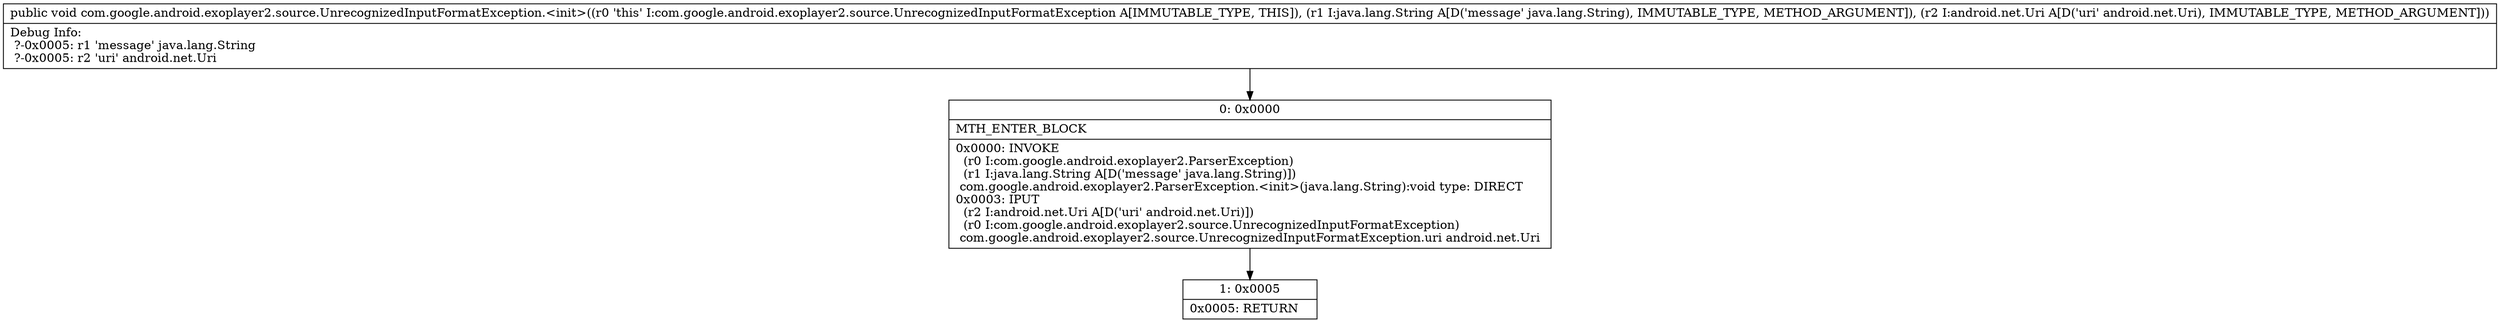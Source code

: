 digraph "CFG forcom.google.android.exoplayer2.source.UnrecognizedInputFormatException.\<init\>(Ljava\/lang\/String;Landroid\/net\/Uri;)V" {
Node_0 [shape=record,label="{0\:\ 0x0000|MTH_ENTER_BLOCK\l|0x0000: INVOKE  \l  (r0 I:com.google.android.exoplayer2.ParserException)\l  (r1 I:java.lang.String A[D('message' java.lang.String)])\l com.google.android.exoplayer2.ParserException.\<init\>(java.lang.String):void type: DIRECT \l0x0003: IPUT  \l  (r2 I:android.net.Uri A[D('uri' android.net.Uri)])\l  (r0 I:com.google.android.exoplayer2.source.UnrecognizedInputFormatException)\l com.google.android.exoplayer2.source.UnrecognizedInputFormatException.uri android.net.Uri \l}"];
Node_1 [shape=record,label="{1\:\ 0x0005|0x0005: RETURN   \l}"];
MethodNode[shape=record,label="{public void com.google.android.exoplayer2.source.UnrecognizedInputFormatException.\<init\>((r0 'this' I:com.google.android.exoplayer2.source.UnrecognizedInputFormatException A[IMMUTABLE_TYPE, THIS]), (r1 I:java.lang.String A[D('message' java.lang.String), IMMUTABLE_TYPE, METHOD_ARGUMENT]), (r2 I:android.net.Uri A[D('uri' android.net.Uri), IMMUTABLE_TYPE, METHOD_ARGUMENT]))  | Debug Info:\l  ?\-0x0005: r1 'message' java.lang.String\l  ?\-0x0005: r2 'uri' android.net.Uri\l}"];
MethodNode -> Node_0;
Node_0 -> Node_1;
}

